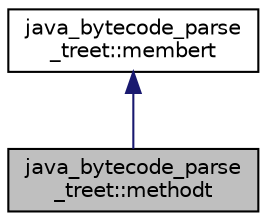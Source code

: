 digraph "java_bytecode_parse_treet::methodt"
{
 // LATEX_PDF_SIZE
  bgcolor="transparent";
  edge [fontname="Helvetica",fontsize="10",labelfontname="Helvetica",labelfontsize="10"];
  node [fontname="Helvetica",fontsize="10",shape=record];
  Node1 [label="java_bytecode_parse\l_treet::methodt",height=0.2,width=0.4,color="black", fillcolor="grey75", style="filled", fontcolor="black",tooltip=" "];
  Node2 -> Node1 [dir="back",color="midnightblue",fontsize="10",style="solid",fontname="Helvetica"];
  Node2 [label="java_bytecode_parse\l_treet::membert",height=0.2,width=0.4,color="black",URL="$structjava__bytecode__parse__treet_1_1membert.html",tooltip=" "];
}
